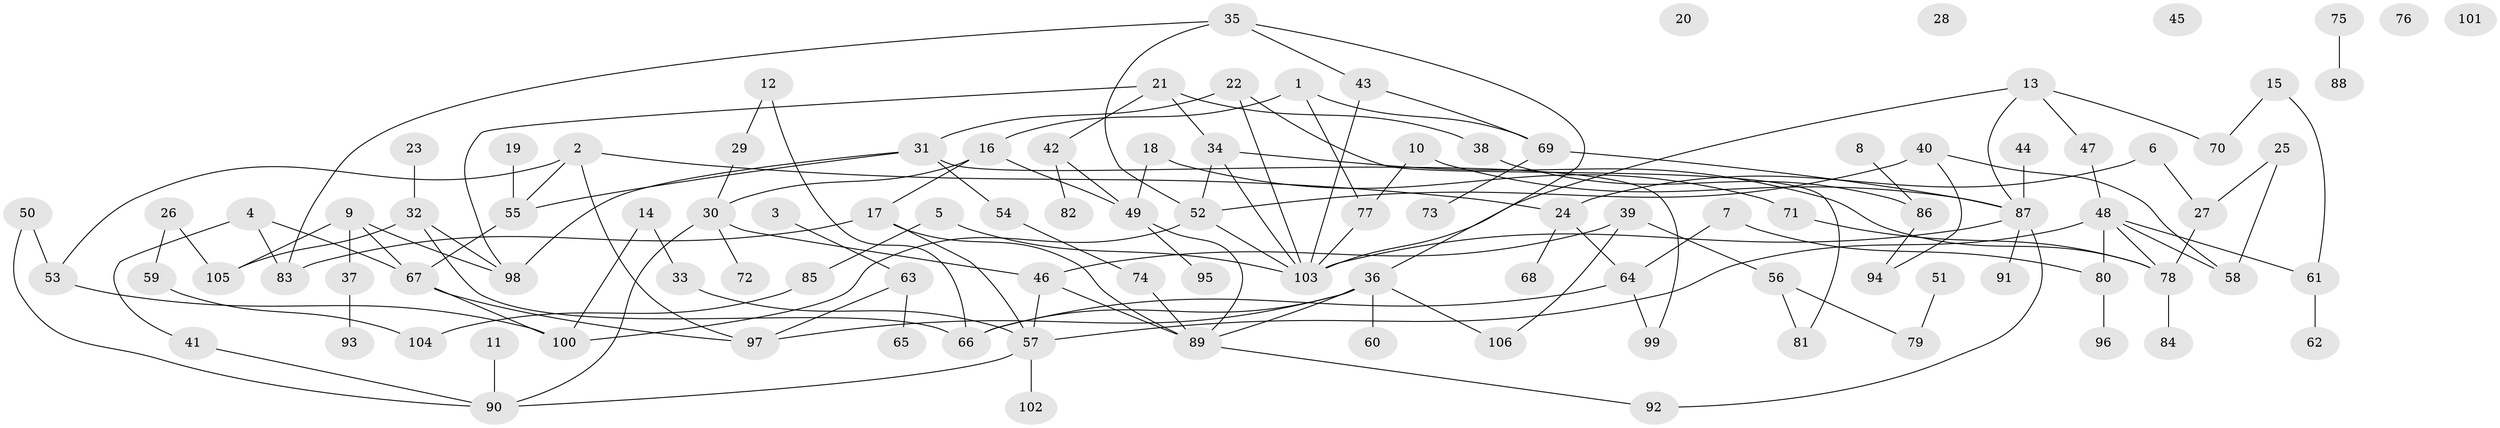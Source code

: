 // coarse degree distribution, {14: 0.038461538461538464, 5: 0.038461538461538464, 4: 0.19230769230769232, 2: 0.23076923076923078, 3: 0.11538461538461539, 1: 0.2692307692307692, 6: 0.07692307692307693, 11: 0.038461538461538464}
// Generated by graph-tools (version 1.1) at 2025/48/03/04/25 22:48:21]
// undirected, 106 vertices, 141 edges
graph export_dot {
  node [color=gray90,style=filled];
  1;
  2;
  3;
  4;
  5;
  6;
  7;
  8;
  9;
  10;
  11;
  12;
  13;
  14;
  15;
  16;
  17;
  18;
  19;
  20;
  21;
  22;
  23;
  24;
  25;
  26;
  27;
  28;
  29;
  30;
  31;
  32;
  33;
  34;
  35;
  36;
  37;
  38;
  39;
  40;
  41;
  42;
  43;
  44;
  45;
  46;
  47;
  48;
  49;
  50;
  51;
  52;
  53;
  54;
  55;
  56;
  57;
  58;
  59;
  60;
  61;
  62;
  63;
  64;
  65;
  66;
  67;
  68;
  69;
  70;
  71;
  72;
  73;
  74;
  75;
  76;
  77;
  78;
  79;
  80;
  81;
  82;
  83;
  84;
  85;
  86;
  87;
  88;
  89;
  90;
  91;
  92;
  93;
  94;
  95;
  96;
  97;
  98;
  99;
  100;
  101;
  102;
  103;
  104;
  105;
  106;
  1 -- 16;
  1 -- 69;
  1 -- 77;
  2 -- 24;
  2 -- 53;
  2 -- 55;
  2 -- 97;
  3 -- 63;
  4 -- 41;
  4 -- 67;
  4 -- 83;
  5 -- 85;
  5 -- 103;
  6 -- 24;
  6 -- 27;
  7 -- 64;
  7 -- 80;
  8 -- 86;
  9 -- 37;
  9 -- 67;
  9 -- 98;
  9 -- 105;
  10 -- 77;
  10 -- 87;
  11 -- 90;
  12 -- 29;
  12 -- 66;
  13 -- 47;
  13 -- 70;
  13 -- 87;
  13 -- 103;
  14 -- 33;
  14 -- 100;
  15 -- 61;
  15 -- 70;
  16 -- 17;
  16 -- 30;
  16 -- 49;
  17 -- 57;
  17 -- 83;
  17 -- 89;
  18 -- 49;
  18 -- 71;
  19 -- 55;
  21 -- 34;
  21 -- 38;
  21 -- 42;
  21 -- 98;
  22 -- 31;
  22 -- 81;
  22 -- 103;
  23 -- 32;
  24 -- 64;
  24 -- 68;
  25 -- 27;
  25 -- 58;
  26 -- 59;
  26 -- 105;
  27 -- 78;
  29 -- 30;
  30 -- 46;
  30 -- 72;
  30 -- 90;
  31 -- 54;
  31 -- 55;
  31 -- 98;
  31 -- 99;
  32 -- 66;
  32 -- 98;
  32 -- 105;
  33 -- 57;
  34 -- 52;
  34 -- 78;
  34 -- 103;
  35 -- 36;
  35 -- 43;
  35 -- 52;
  35 -- 83;
  36 -- 60;
  36 -- 66;
  36 -- 89;
  36 -- 97;
  36 -- 106;
  37 -- 93;
  38 -- 86;
  39 -- 46;
  39 -- 56;
  39 -- 106;
  40 -- 52;
  40 -- 58;
  40 -- 94;
  41 -- 90;
  42 -- 49;
  42 -- 82;
  43 -- 69;
  43 -- 103;
  44 -- 87;
  46 -- 57;
  46 -- 89;
  47 -- 48;
  48 -- 57;
  48 -- 58;
  48 -- 61;
  48 -- 78;
  48 -- 80;
  49 -- 89;
  49 -- 95;
  50 -- 53;
  50 -- 90;
  51 -- 79;
  52 -- 100;
  52 -- 103;
  53 -- 100;
  54 -- 74;
  55 -- 67;
  56 -- 79;
  56 -- 81;
  57 -- 90;
  57 -- 102;
  59 -- 104;
  61 -- 62;
  63 -- 65;
  63 -- 97;
  64 -- 66;
  64 -- 99;
  67 -- 97;
  67 -- 100;
  69 -- 73;
  69 -- 87;
  71 -- 78;
  74 -- 89;
  75 -- 88;
  77 -- 103;
  78 -- 84;
  80 -- 96;
  85 -- 104;
  86 -- 94;
  87 -- 91;
  87 -- 92;
  87 -- 103;
  89 -- 92;
}
